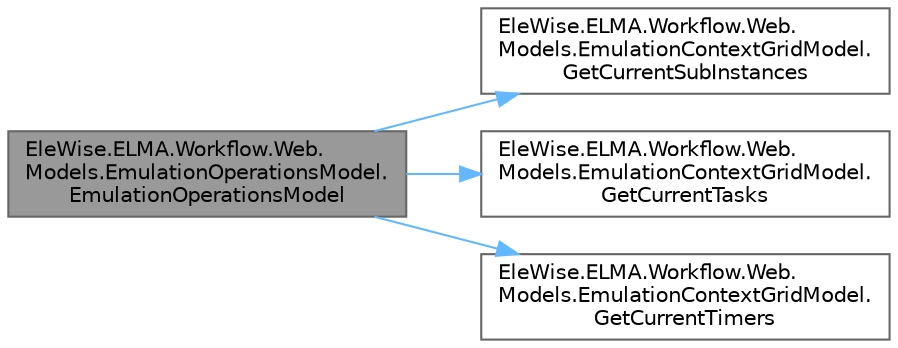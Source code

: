 digraph "EleWise.ELMA.Workflow.Web.Models.EmulationOperationsModel.EmulationOperationsModel"
{
 // LATEX_PDF_SIZE
  bgcolor="transparent";
  edge [fontname=Helvetica,fontsize=10,labelfontname=Helvetica,labelfontsize=10];
  node [fontname=Helvetica,fontsize=10,shape=box,height=0.2,width=0.4];
  rankdir="LR";
  Node1 [id="Node000001",label="EleWise.ELMA.Workflow.Web.\lModels.EmulationOperationsModel.\lEmulationOperationsModel",height=0.2,width=0.4,color="gray40", fillcolor="grey60", style="filled", fontcolor="black",tooltip=" "];
  Node1 -> Node2 [id="edge1_Node000001_Node000002",color="steelblue1",style="solid",tooltip=" "];
  Node2 [id="Node000002",label="EleWise.ELMA.Workflow.Web.\lModels.EmulationContextGridModel.\lGetCurrentSubInstances",height=0.2,width=0.4,color="grey40", fillcolor="white", style="filled",URL="$class_ele_wise_1_1_e_l_m_a_1_1_workflow_1_1_web_1_1_models_1_1_emulation_context_grid_model.html#a529d71fbb3a2a88384ca68abb6207f75",tooltip="Получить информацию о текущих подпроцессах для экземпляра процесса"];
  Node1 -> Node3 [id="edge2_Node000001_Node000003",color="steelblue1",style="solid",tooltip=" "];
  Node3 [id="Node000003",label="EleWise.ELMA.Workflow.Web.\lModels.EmulationContextGridModel.\lGetCurrentTasks",height=0.2,width=0.4,color="grey40", fillcolor="white", style="filled",URL="$class_ele_wise_1_1_e_l_m_a_1_1_workflow_1_1_web_1_1_models_1_1_emulation_context_grid_model.html#ae946320e089ba5b471e6f66adca00512",tooltip="Получить текущие задачи для экземпляра процесса"];
  Node1 -> Node4 [id="edge3_Node000001_Node000004",color="steelblue1",style="solid",tooltip=" "];
  Node4 [id="Node000004",label="EleWise.ELMA.Workflow.Web.\lModels.EmulationContextGridModel.\lGetCurrentTimers",height=0.2,width=0.4,color="grey40", fillcolor="white", style="filled",URL="$class_ele_wise_1_1_e_l_m_a_1_1_workflow_1_1_web_1_1_models_1_1_emulation_context_grid_model.html#aaeeda27a44411219af3190ec34b4b567",tooltip="Получить информацию о текущих таймерах для экземпляра процесса"];
}
